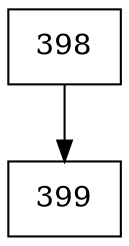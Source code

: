 digraph G {
  node [shape=record];
  node0 [label="{398}"];
  node0 -> node1;
  node1 [label="{399}"];
}
